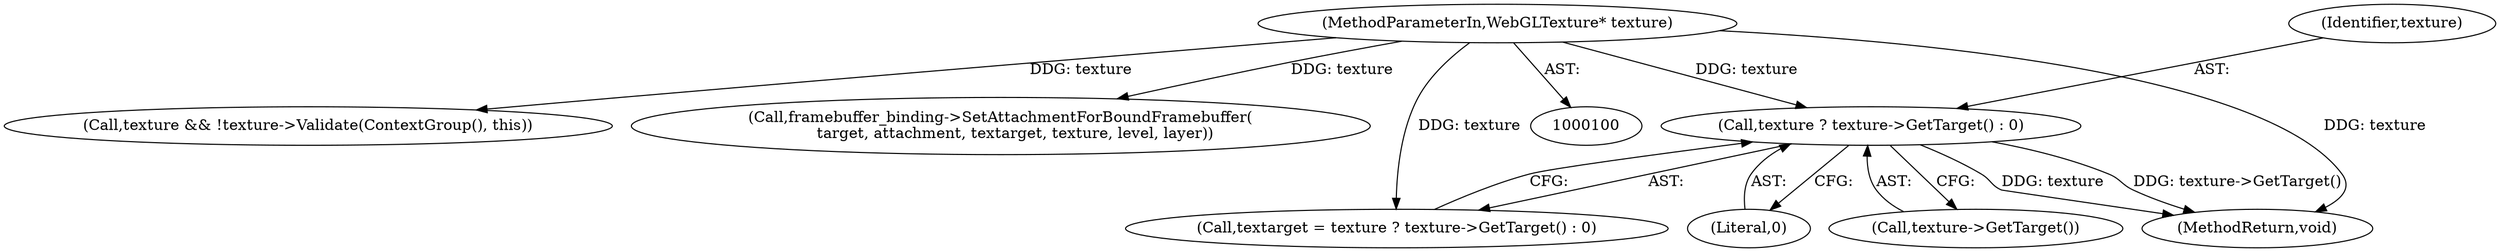 digraph "0_Chrome_98095c718d7580b5d6715e5bfd8698234ecb4470_2@pointer" {
"1000132" [label="(Call,texture ? texture->GetTarget() : 0)"];
"1000103" [label="(MethodParameterIn,WebGLTexture* texture)"];
"1000130" [label="(Call,textarget = texture ? texture->GetTarget() : 0)"];
"1000133" [label="(Identifier,texture)"];
"1000132" [label="(Call,texture ? texture->GetTarget() : 0)"];
"1000117" [label="(Call,texture && !texture->Validate(ContextGroup(), this))"];
"1000194" [label="(Call,framebuffer_binding->SetAttachmentForBoundFramebuffer(\n      target, attachment, textarget, texture, level, layer))"];
"1000135" [label="(Literal,0)"];
"1000103" [label="(MethodParameterIn,WebGLTexture* texture)"];
"1000202" [label="(MethodReturn,void)"];
"1000134" [label="(Call,texture->GetTarget())"];
"1000132" -> "1000130"  [label="AST: "];
"1000132" -> "1000134"  [label="CFG: "];
"1000132" -> "1000135"  [label="CFG: "];
"1000133" -> "1000132"  [label="AST: "];
"1000134" -> "1000132"  [label="AST: "];
"1000135" -> "1000132"  [label="AST: "];
"1000130" -> "1000132"  [label="CFG: "];
"1000132" -> "1000202"  [label="DDG: texture->GetTarget()"];
"1000132" -> "1000202"  [label="DDG: texture"];
"1000103" -> "1000132"  [label="DDG: texture"];
"1000103" -> "1000100"  [label="AST: "];
"1000103" -> "1000202"  [label="DDG: texture"];
"1000103" -> "1000117"  [label="DDG: texture"];
"1000103" -> "1000130"  [label="DDG: texture"];
"1000103" -> "1000194"  [label="DDG: texture"];
}

